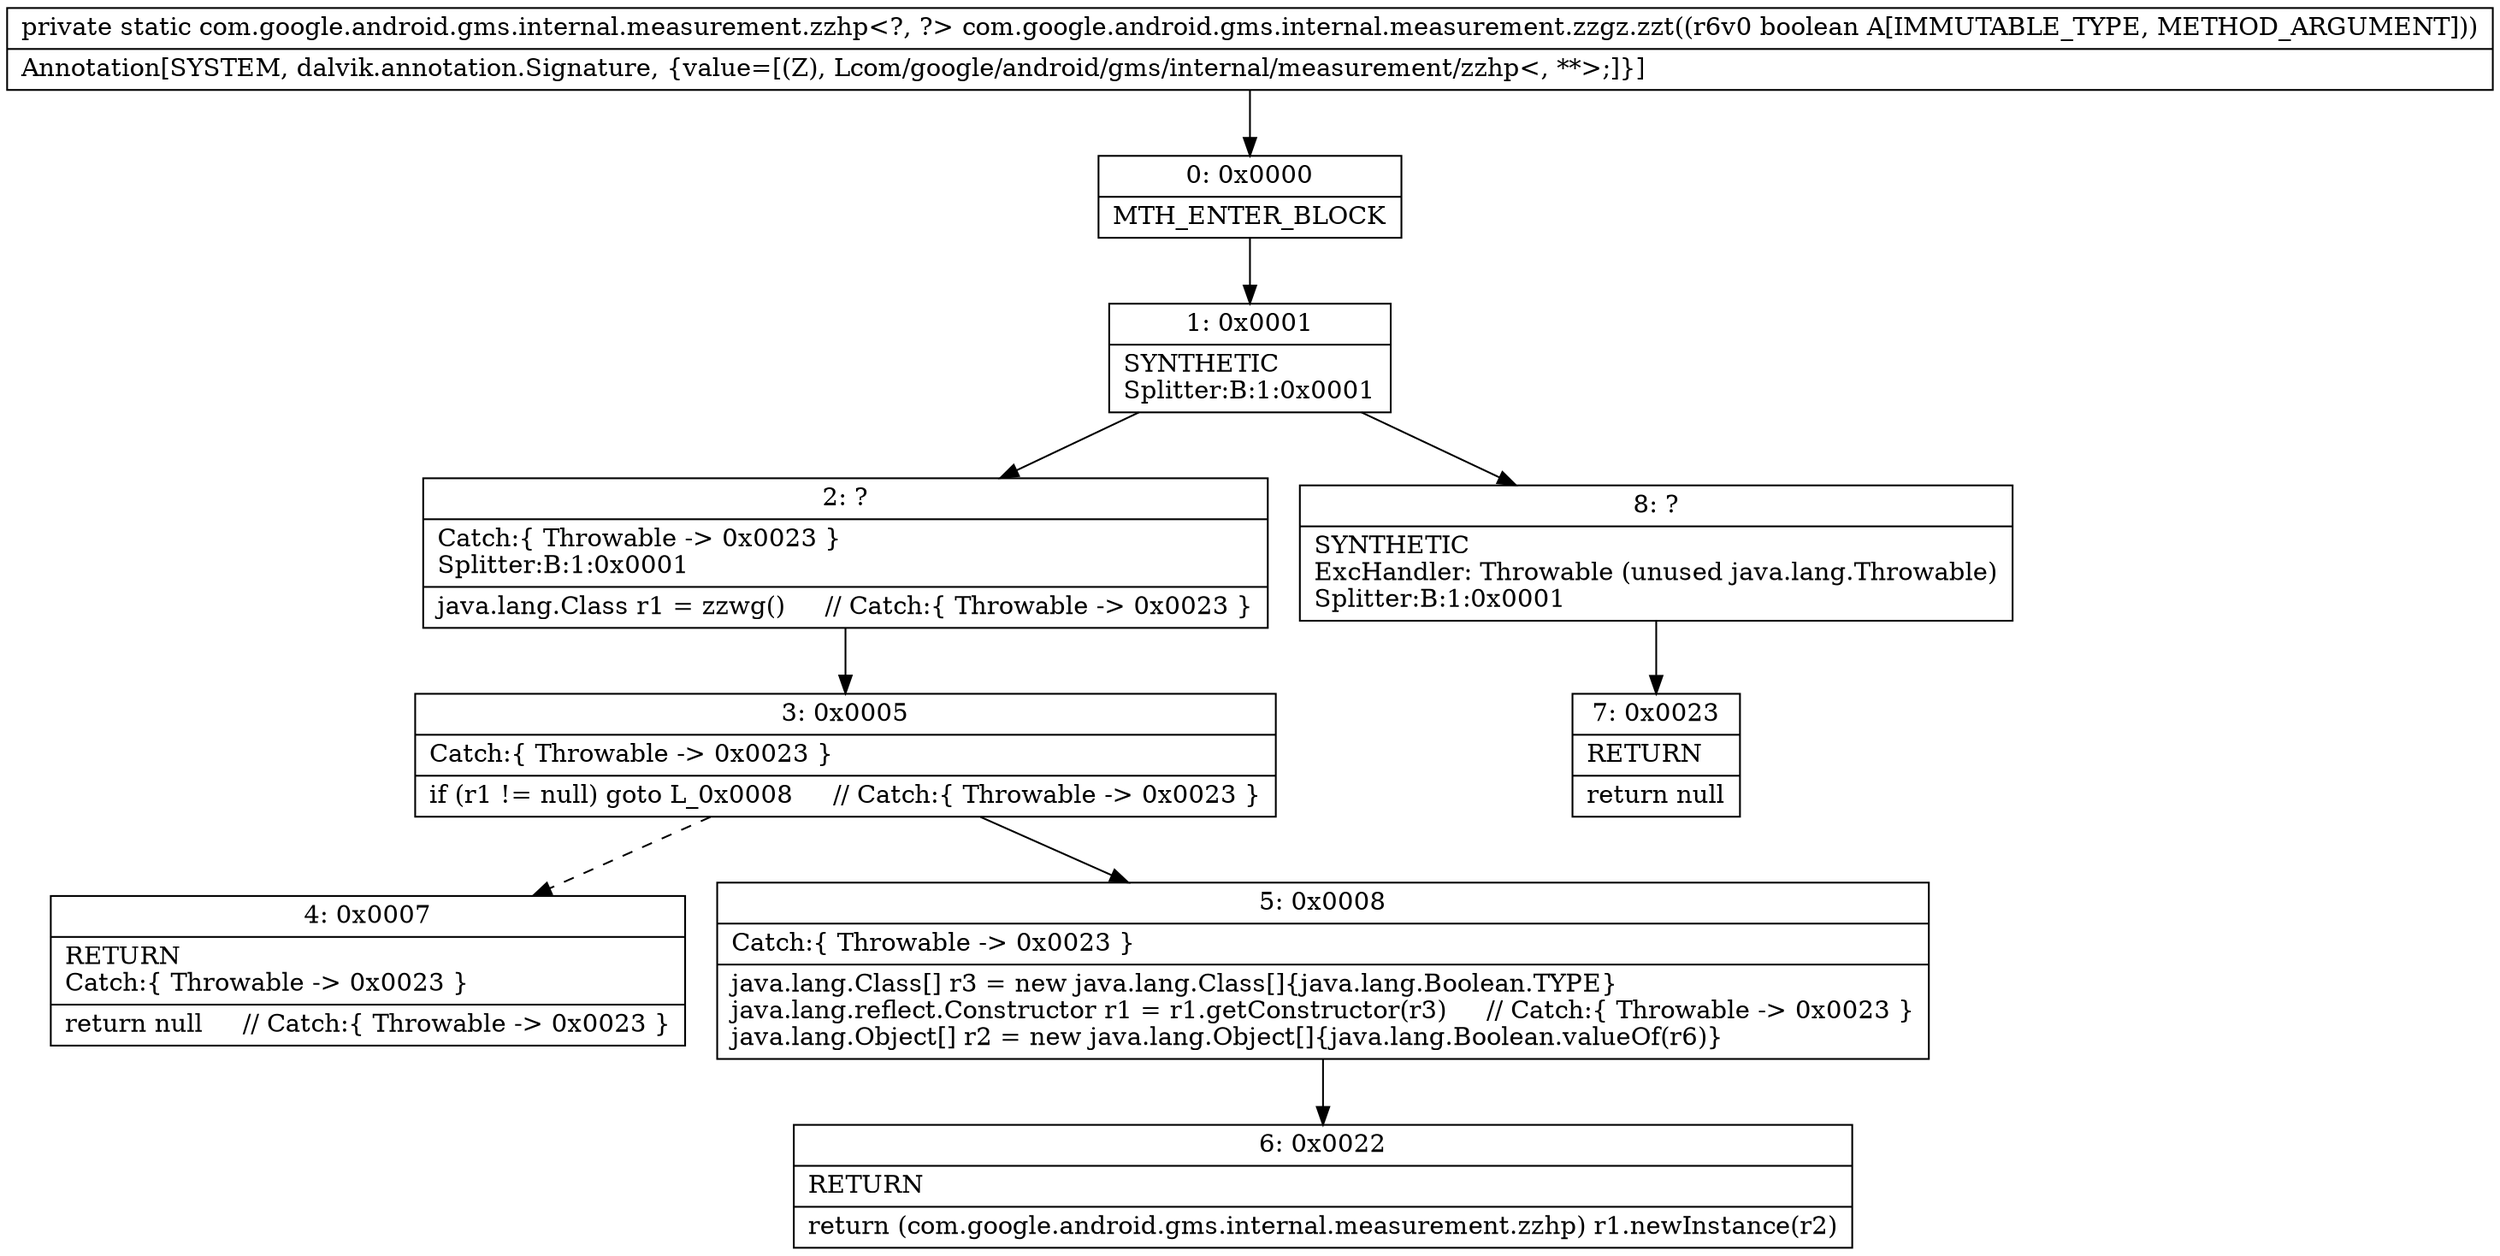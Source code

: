 digraph "CFG forcom.google.android.gms.internal.measurement.zzgz.zzt(Z)Lcom\/google\/android\/gms\/internal\/measurement\/zzhp;" {
Node_0 [shape=record,label="{0\:\ 0x0000|MTH_ENTER_BLOCK\l}"];
Node_1 [shape=record,label="{1\:\ 0x0001|SYNTHETIC\lSplitter:B:1:0x0001\l}"];
Node_2 [shape=record,label="{2\:\ ?|Catch:\{ Throwable \-\> 0x0023 \}\lSplitter:B:1:0x0001\l|java.lang.Class r1 = zzwg()     \/\/ Catch:\{ Throwable \-\> 0x0023 \}\l}"];
Node_3 [shape=record,label="{3\:\ 0x0005|Catch:\{ Throwable \-\> 0x0023 \}\l|if (r1 != null) goto L_0x0008     \/\/ Catch:\{ Throwable \-\> 0x0023 \}\l}"];
Node_4 [shape=record,label="{4\:\ 0x0007|RETURN\lCatch:\{ Throwable \-\> 0x0023 \}\l|return null     \/\/ Catch:\{ Throwable \-\> 0x0023 \}\l}"];
Node_5 [shape=record,label="{5\:\ 0x0008|Catch:\{ Throwable \-\> 0x0023 \}\l|java.lang.Class[] r3 = new java.lang.Class[]\{java.lang.Boolean.TYPE\}\ljava.lang.reflect.Constructor r1 = r1.getConstructor(r3)     \/\/ Catch:\{ Throwable \-\> 0x0023 \}\ljava.lang.Object[] r2 = new java.lang.Object[]\{java.lang.Boolean.valueOf(r6)\}\l}"];
Node_6 [shape=record,label="{6\:\ 0x0022|RETURN\l|return (com.google.android.gms.internal.measurement.zzhp) r1.newInstance(r2)\l}"];
Node_7 [shape=record,label="{7\:\ 0x0023|RETURN\l|return null\l}"];
Node_8 [shape=record,label="{8\:\ ?|SYNTHETIC\lExcHandler: Throwable (unused java.lang.Throwable)\lSplitter:B:1:0x0001\l}"];
MethodNode[shape=record,label="{private static com.google.android.gms.internal.measurement.zzhp\<?, ?\> com.google.android.gms.internal.measurement.zzgz.zzt((r6v0 boolean A[IMMUTABLE_TYPE, METHOD_ARGUMENT]))  | Annotation[SYSTEM, dalvik.annotation.Signature, \{value=[(Z), Lcom\/google\/android\/gms\/internal\/measurement\/zzhp\<, **\>;]\}]\l}"];
MethodNode -> Node_0;
Node_0 -> Node_1;
Node_1 -> Node_2;
Node_1 -> Node_8;
Node_2 -> Node_3;
Node_3 -> Node_4[style=dashed];
Node_3 -> Node_5;
Node_5 -> Node_6;
Node_8 -> Node_7;
}

